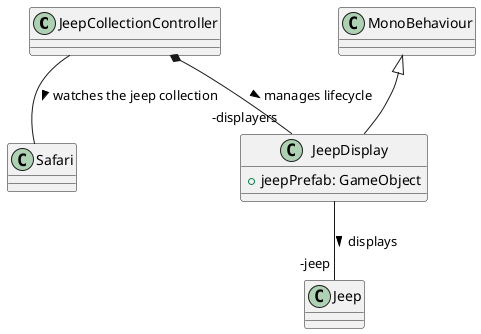 @startuml
class JeepCollectionController{

}

class JeepDisplay{
    +jeepPrefab: GameObject
}

MonoBehaviour <|-- JeepDisplay
JeepDisplay -- "-jeep" Jeep: displays >

JeepCollectionController *-- "-displayers" JeepDisplay: manages lifecycle >

JeepCollectionController -- Safari: watches the jeep collection > 
@enduml